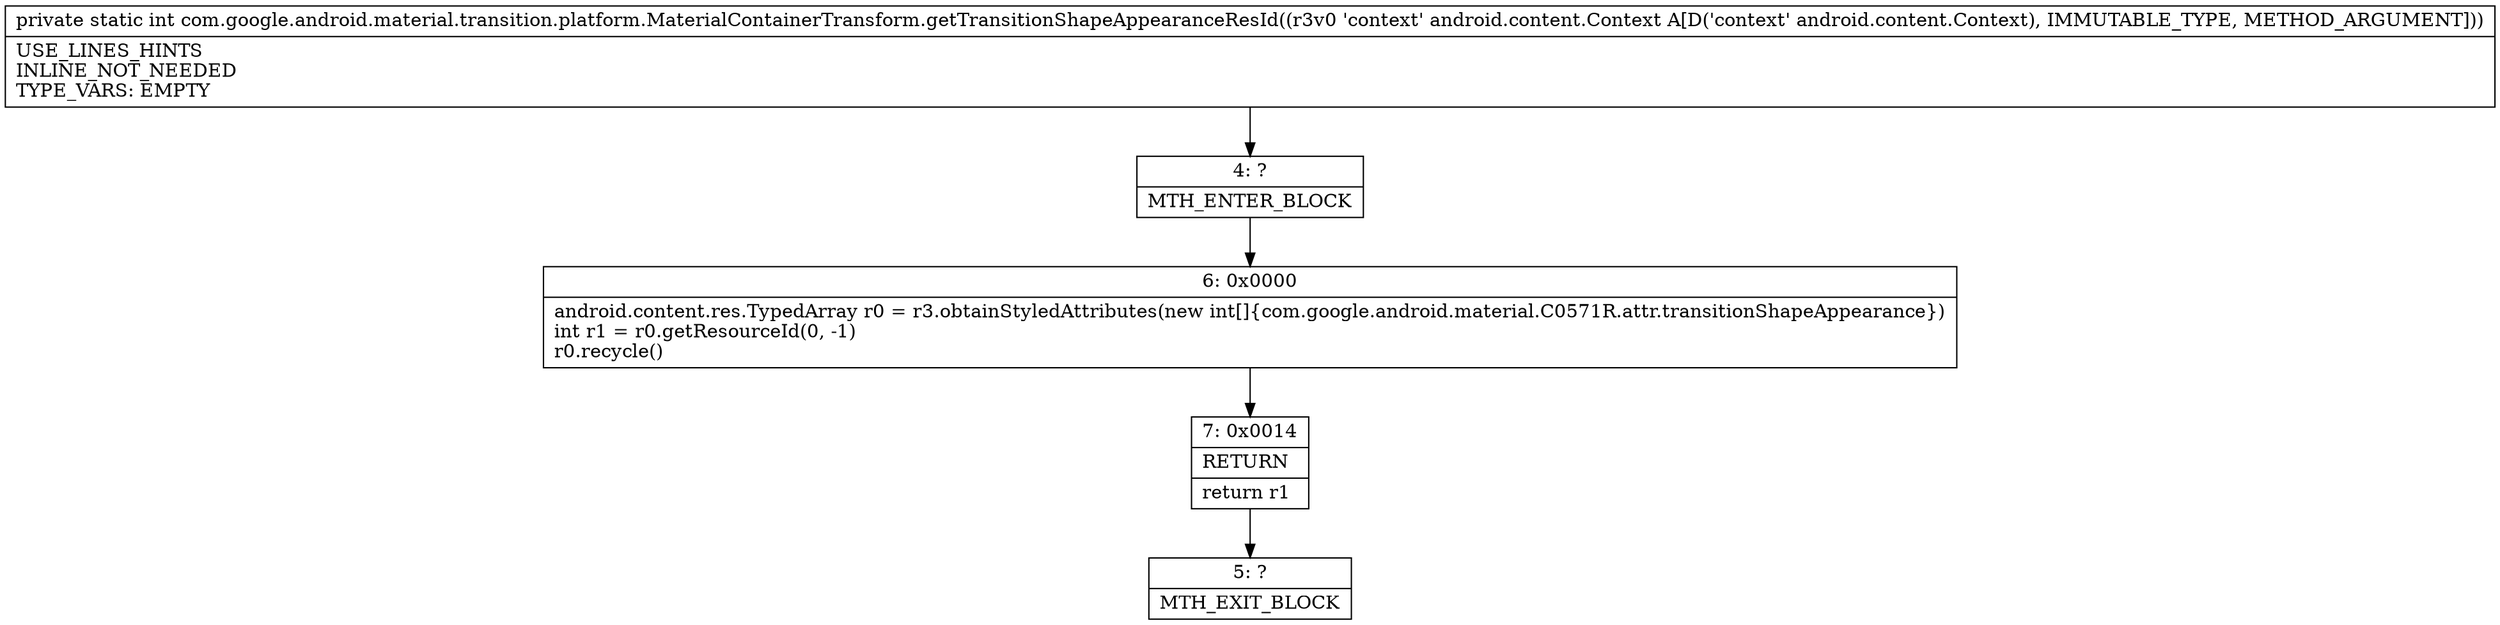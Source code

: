 digraph "CFG forcom.google.android.material.transition.platform.MaterialContainerTransform.getTransitionShapeAppearanceResId(Landroid\/content\/Context;)I" {
Node_4 [shape=record,label="{4\:\ ?|MTH_ENTER_BLOCK\l}"];
Node_6 [shape=record,label="{6\:\ 0x0000|android.content.res.TypedArray r0 = r3.obtainStyledAttributes(new int[]\{com.google.android.material.C0571R.attr.transitionShapeAppearance\})\lint r1 = r0.getResourceId(0, \-1)\lr0.recycle()\l}"];
Node_7 [shape=record,label="{7\:\ 0x0014|RETURN\l|return r1\l}"];
Node_5 [shape=record,label="{5\:\ ?|MTH_EXIT_BLOCK\l}"];
MethodNode[shape=record,label="{private static int com.google.android.material.transition.platform.MaterialContainerTransform.getTransitionShapeAppearanceResId((r3v0 'context' android.content.Context A[D('context' android.content.Context), IMMUTABLE_TYPE, METHOD_ARGUMENT]))  | USE_LINES_HINTS\lINLINE_NOT_NEEDED\lTYPE_VARS: EMPTY\l}"];
MethodNode -> Node_4;Node_4 -> Node_6;
Node_6 -> Node_7;
Node_7 -> Node_5;
}

